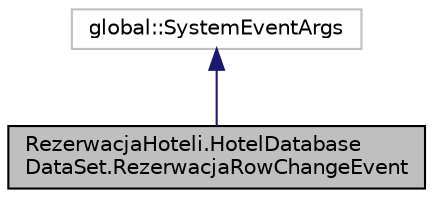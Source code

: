 digraph "RezerwacjaHoteli.HotelDatabaseDataSet.RezerwacjaRowChangeEvent"
{
  edge [fontname="Helvetica",fontsize="10",labelfontname="Helvetica",labelfontsize="10"];
  node [fontname="Helvetica",fontsize="10",shape=record];
  Node0 [label="RezerwacjaHoteli.HotelDatabase\lDataSet.RezerwacjaRowChangeEvent",height=0.2,width=0.4,color="black", fillcolor="grey75", style="filled", fontcolor="black"];
  Node1 -> Node0 [dir="back",color="midnightblue",fontsize="10",style="solid",fontname="Helvetica"];
  Node1 [label="global::SystemEventArgs",height=0.2,width=0.4,color="grey75", fillcolor="white", style="filled"];
}
